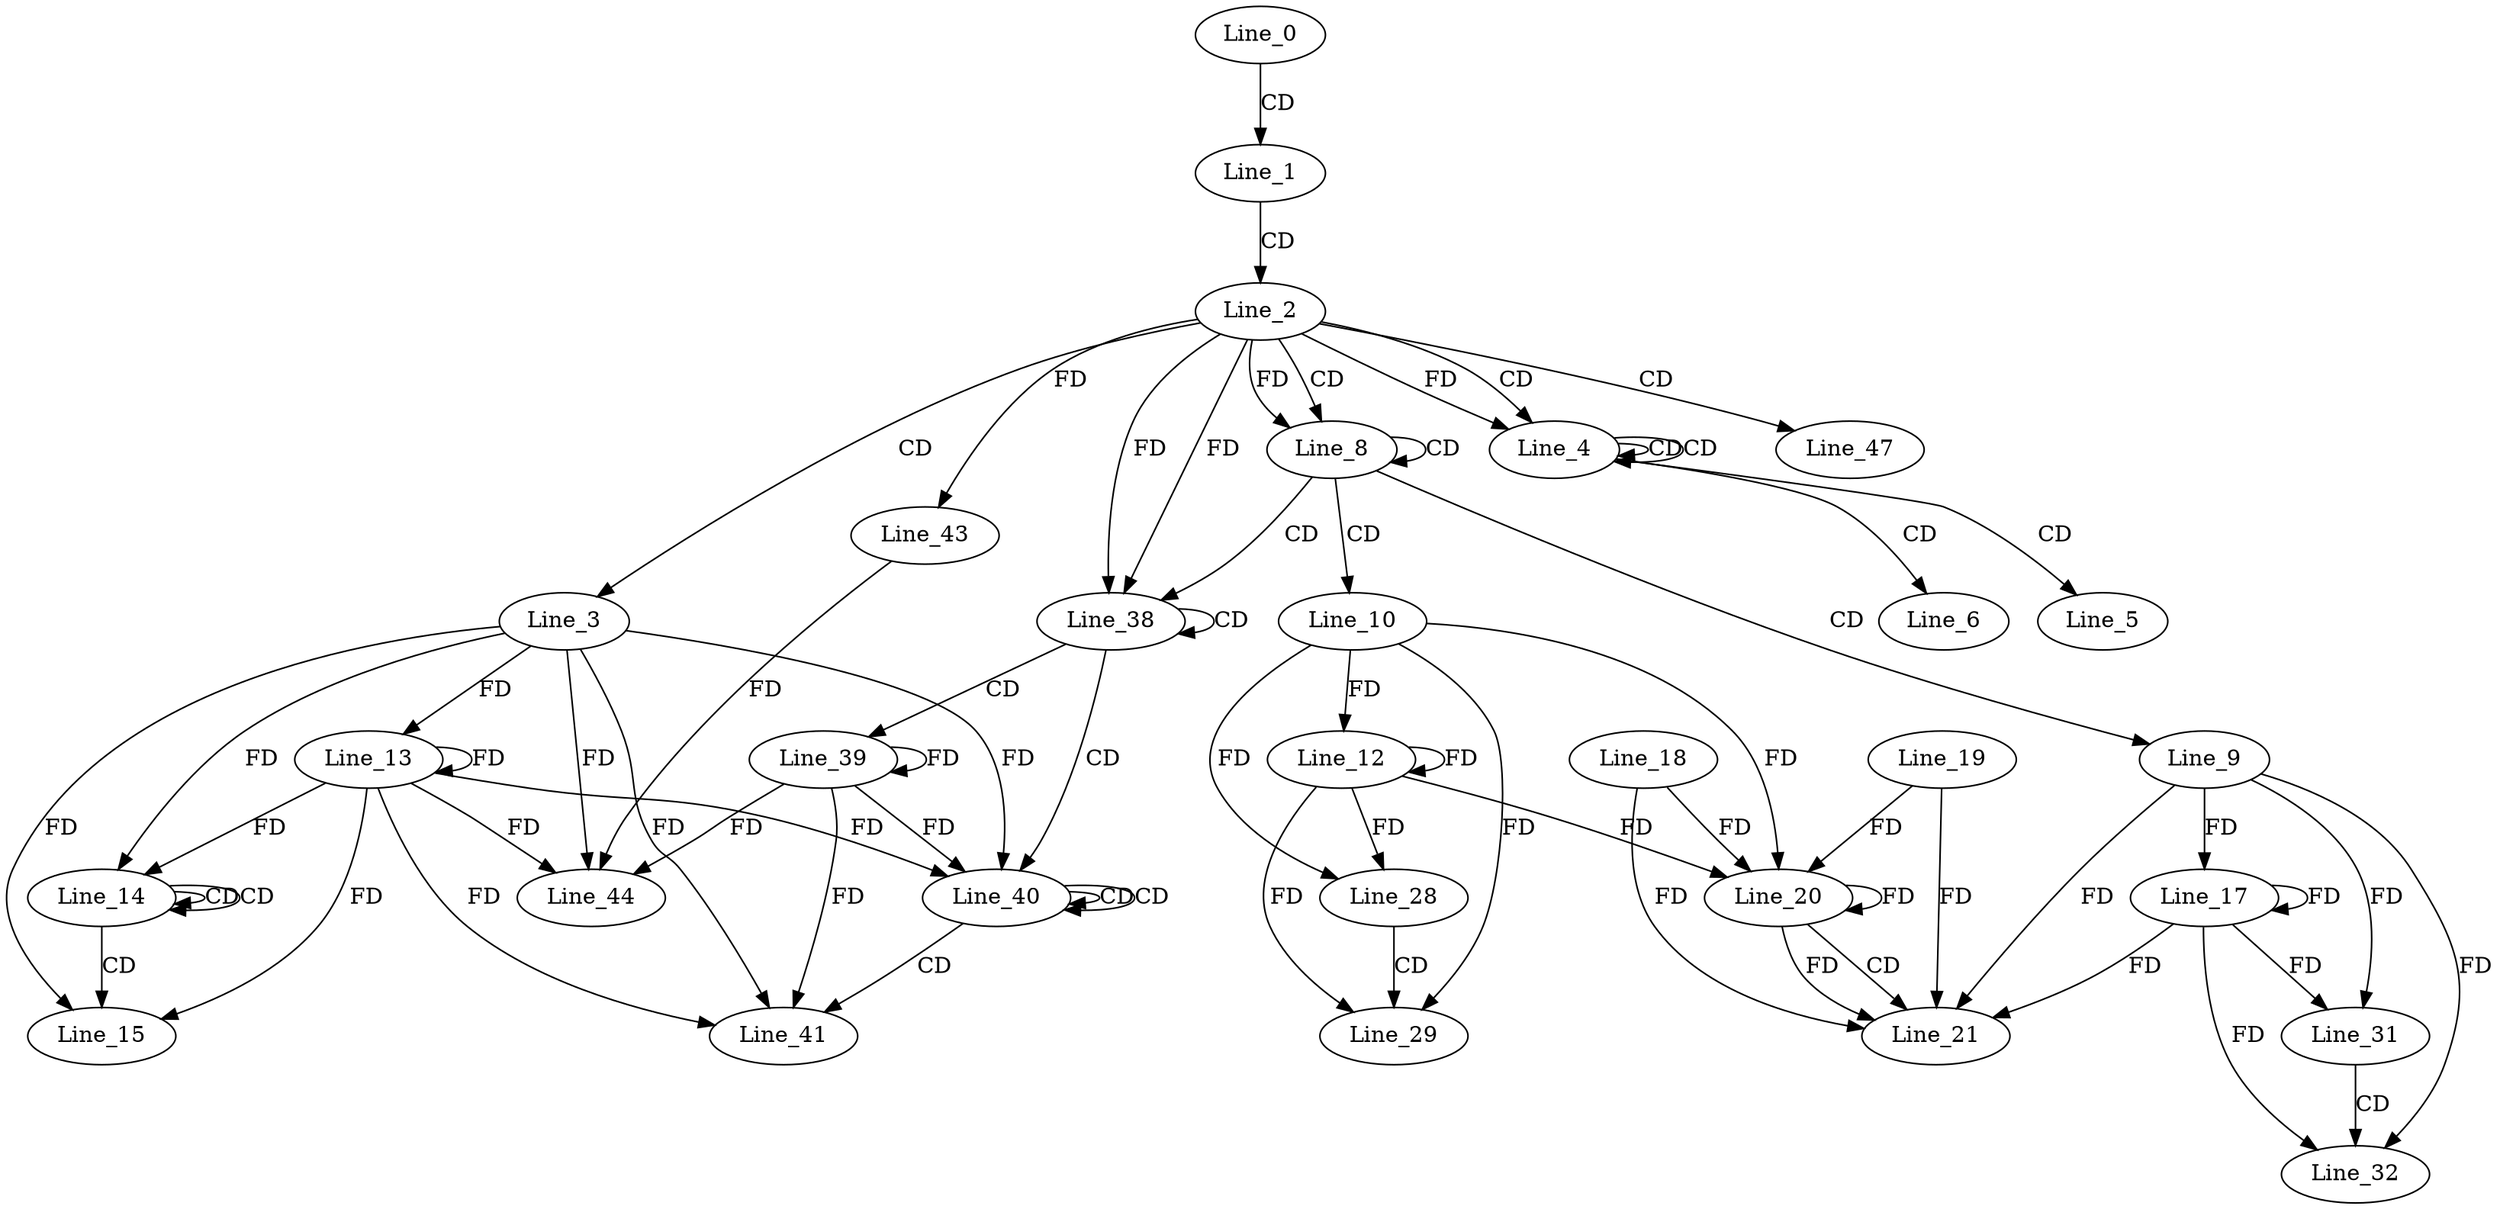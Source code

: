 digraph G {
  Line_0;
  Line_1;
  Line_2;
  Line_3;
  Line_4;
  Line_4;
  Line_4;
  Line_5;
  Line_6;
  Line_8;
  Line_8;
  Line_9;
  Line_10;
  Line_12;
  Line_13;
  Line_14;
  Line_14;
  Line_14;
  Line_15;
  Line_17;
  Line_20;
  Line_18;
  Line_20;
  Line_19;
  Line_20;
  Line_21;
  Line_28;
  Line_29;
  Line_31;
  Line_32;
  Line_38;
  Line_38;
  Line_39;
  Line_40;
  Line_40;
  Line_40;
  Line_41;
  Line_43;
  Line_43;
  Line_44;
  Line_44;
  Line_47;
  Line_0 -> Line_1 [ label="CD" ];
  Line_1 -> Line_2 [ label="CD" ];
  Line_2 -> Line_3 [ label="CD" ];
  Line_2 -> Line_4 [ label="CD" ];
  Line_4 -> Line_4 [ label="CD" ];
  Line_4 -> Line_4 [ label="CD" ];
  Line_2 -> Line_4 [ label="FD" ];
  Line_4 -> Line_5 [ label="CD" ];
  Line_4 -> Line_6 [ label="CD" ];
  Line_2 -> Line_8 [ label="CD" ];
  Line_8 -> Line_8 [ label="CD" ];
  Line_2 -> Line_8 [ label="FD" ];
  Line_8 -> Line_9 [ label="CD" ];
  Line_8 -> Line_10 [ label="CD" ];
  Line_10 -> Line_12 [ label="FD" ];
  Line_12 -> Line_12 [ label="FD" ];
  Line_3 -> Line_13 [ label="FD" ];
  Line_13 -> Line_13 [ label="FD" ];
  Line_14 -> Line_14 [ label="CD" ];
  Line_14 -> Line_14 [ label="CD" ];
  Line_3 -> Line_14 [ label="FD" ];
  Line_13 -> Line_14 [ label="FD" ];
  Line_14 -> Line_15 [ label="CD" ];
  Line_3 -> Line_15 [ label="FD" ];
  Line_13 -> Line_15 [ label="FD" ];
  Line_9 -> Line_17 [ label="FD" ];
  Line_17 -> Line_17 [ label="FD" ];
  Line_20 -> Line_20 [ label="FD" ];
  Line_18 -> Line_20 [ label="FD" ];
  Line_10 -> Line_20 [ label="FD" ];
  Line_12 -> Line_20 [ label="FD" ];
  Line_19 -> Line_20 [ label="FD" ];
  Line_20 -> Line_21 [ label="CD" ];
  Line_9 -> Line_21 [ label="FD" ];
  Line_17 -> Line_21 [ label="FD" ];
  Line_19 -> Line_21 [ label="FD" ];
  Line_20 -> Line_21 [ label="FD" ];
  Line_18 -> Line_21 [ label="FD" ];
  Line_10 -> Line_28 [ label="FD" ];
  Line_12 -> Line_28 [ label="FD" ];
  Line_28 -> Line_29 [ label="CD" ];
  Line_10 -> Line_29 [ label="FD" ];
  Line_12 -> Line_29 [ label="FD" ];
  Line_9 -> Line_31 [ label="FD" ];
  Line_17 -> Line_31 [ label="FD" ];
  Line_31 -> Line_32 [ label="CD" ];
  Line_9 -> Line_32 [ label="FD" ];
  Line_17 -> Line_32 [ label="FD" ];
  Line_8 -> Line_38 [ label="CD" ];
  Line_2 -> Line_38 [ label="FD" ];
  Line_38 -> Line_38 [ label="CD" ];
  Line_2 -> Line_38 [ label="FD" ];
  Line_38 -> Line_39 [ label="CD" ];
  Line_39 -> Line_39 [ label="FD" ];
  Line_38 -> Line_40 [ label="CD" ];
  Line_40 -> Line_40 [ label="CD" ];
  Line_40 -> Line_40 [ label="CD" ];
  Line_3 -> Line_40 [ label="FD" ];
  Line_13 -> Line_40 [ label="FD" ];
  Line_39 -> Line_40 [ label="FD" ];
  Line_40 -> Line_41 [ label="CD" ];
  Line_3 -> Line_41 [ label="FD" ];
  Line_13 -> Line_41 [ label="FD" ];
  Line_39 -> Line_41 [ label="FD" ];
  Line_2 -> Line_43 [ label="FD" ];
  Line_43 -> Line_44 [ label="FD" ];
  Line_3 -> Line_44 [ label="FD" ];
  Line_13 -> Line_44 [ label="FD" ];
  Line_39 -> Line_44 [ label="FD" ];
  Line_2 -> Line_47 [ label="CD" ];
}
